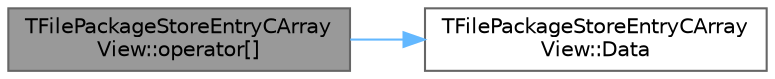 digraph "TFilePackageStoreEntryCArrayView::operator[]"
{
 // INTERACTIVE_SVG=YES
 // LATEX_PDF_SIZE
  bgcolor="transparent";
  edge [fontname=Helvetica,fontsize=10,labelfontname=Helvetica,labelfontsize=10];
  node [fontname=Helvetica,fontsize=10,shape=box,height=0.2,width=0.4];
  rankdir="LR";
  Node1 [id="Node000001",label="TFilePackageStoreEntryCArray\lView::operator[]",height=0.2,width=0.4,color="gray40", fillcolor="grey60", style="filled", fontcolor="black",tooltip=" "];
  Node1 -> Node2 [id="edge1_Node000001_Node000002",color="steelblue1",style="solid",tooltip=" "];
  Node2 [id="Node000002",label="TFilePackageStoreEntryCArray\lView::Data",height=0.2,width=0.4,color="grey40", fillcolor="white", style="filled",URL="$d6/d9f/classTFilePackageStoreEntryCArrayView.html#a00c14ffd0e5d4faa6912ce23d9bd727f",tooltip=" "];
}
